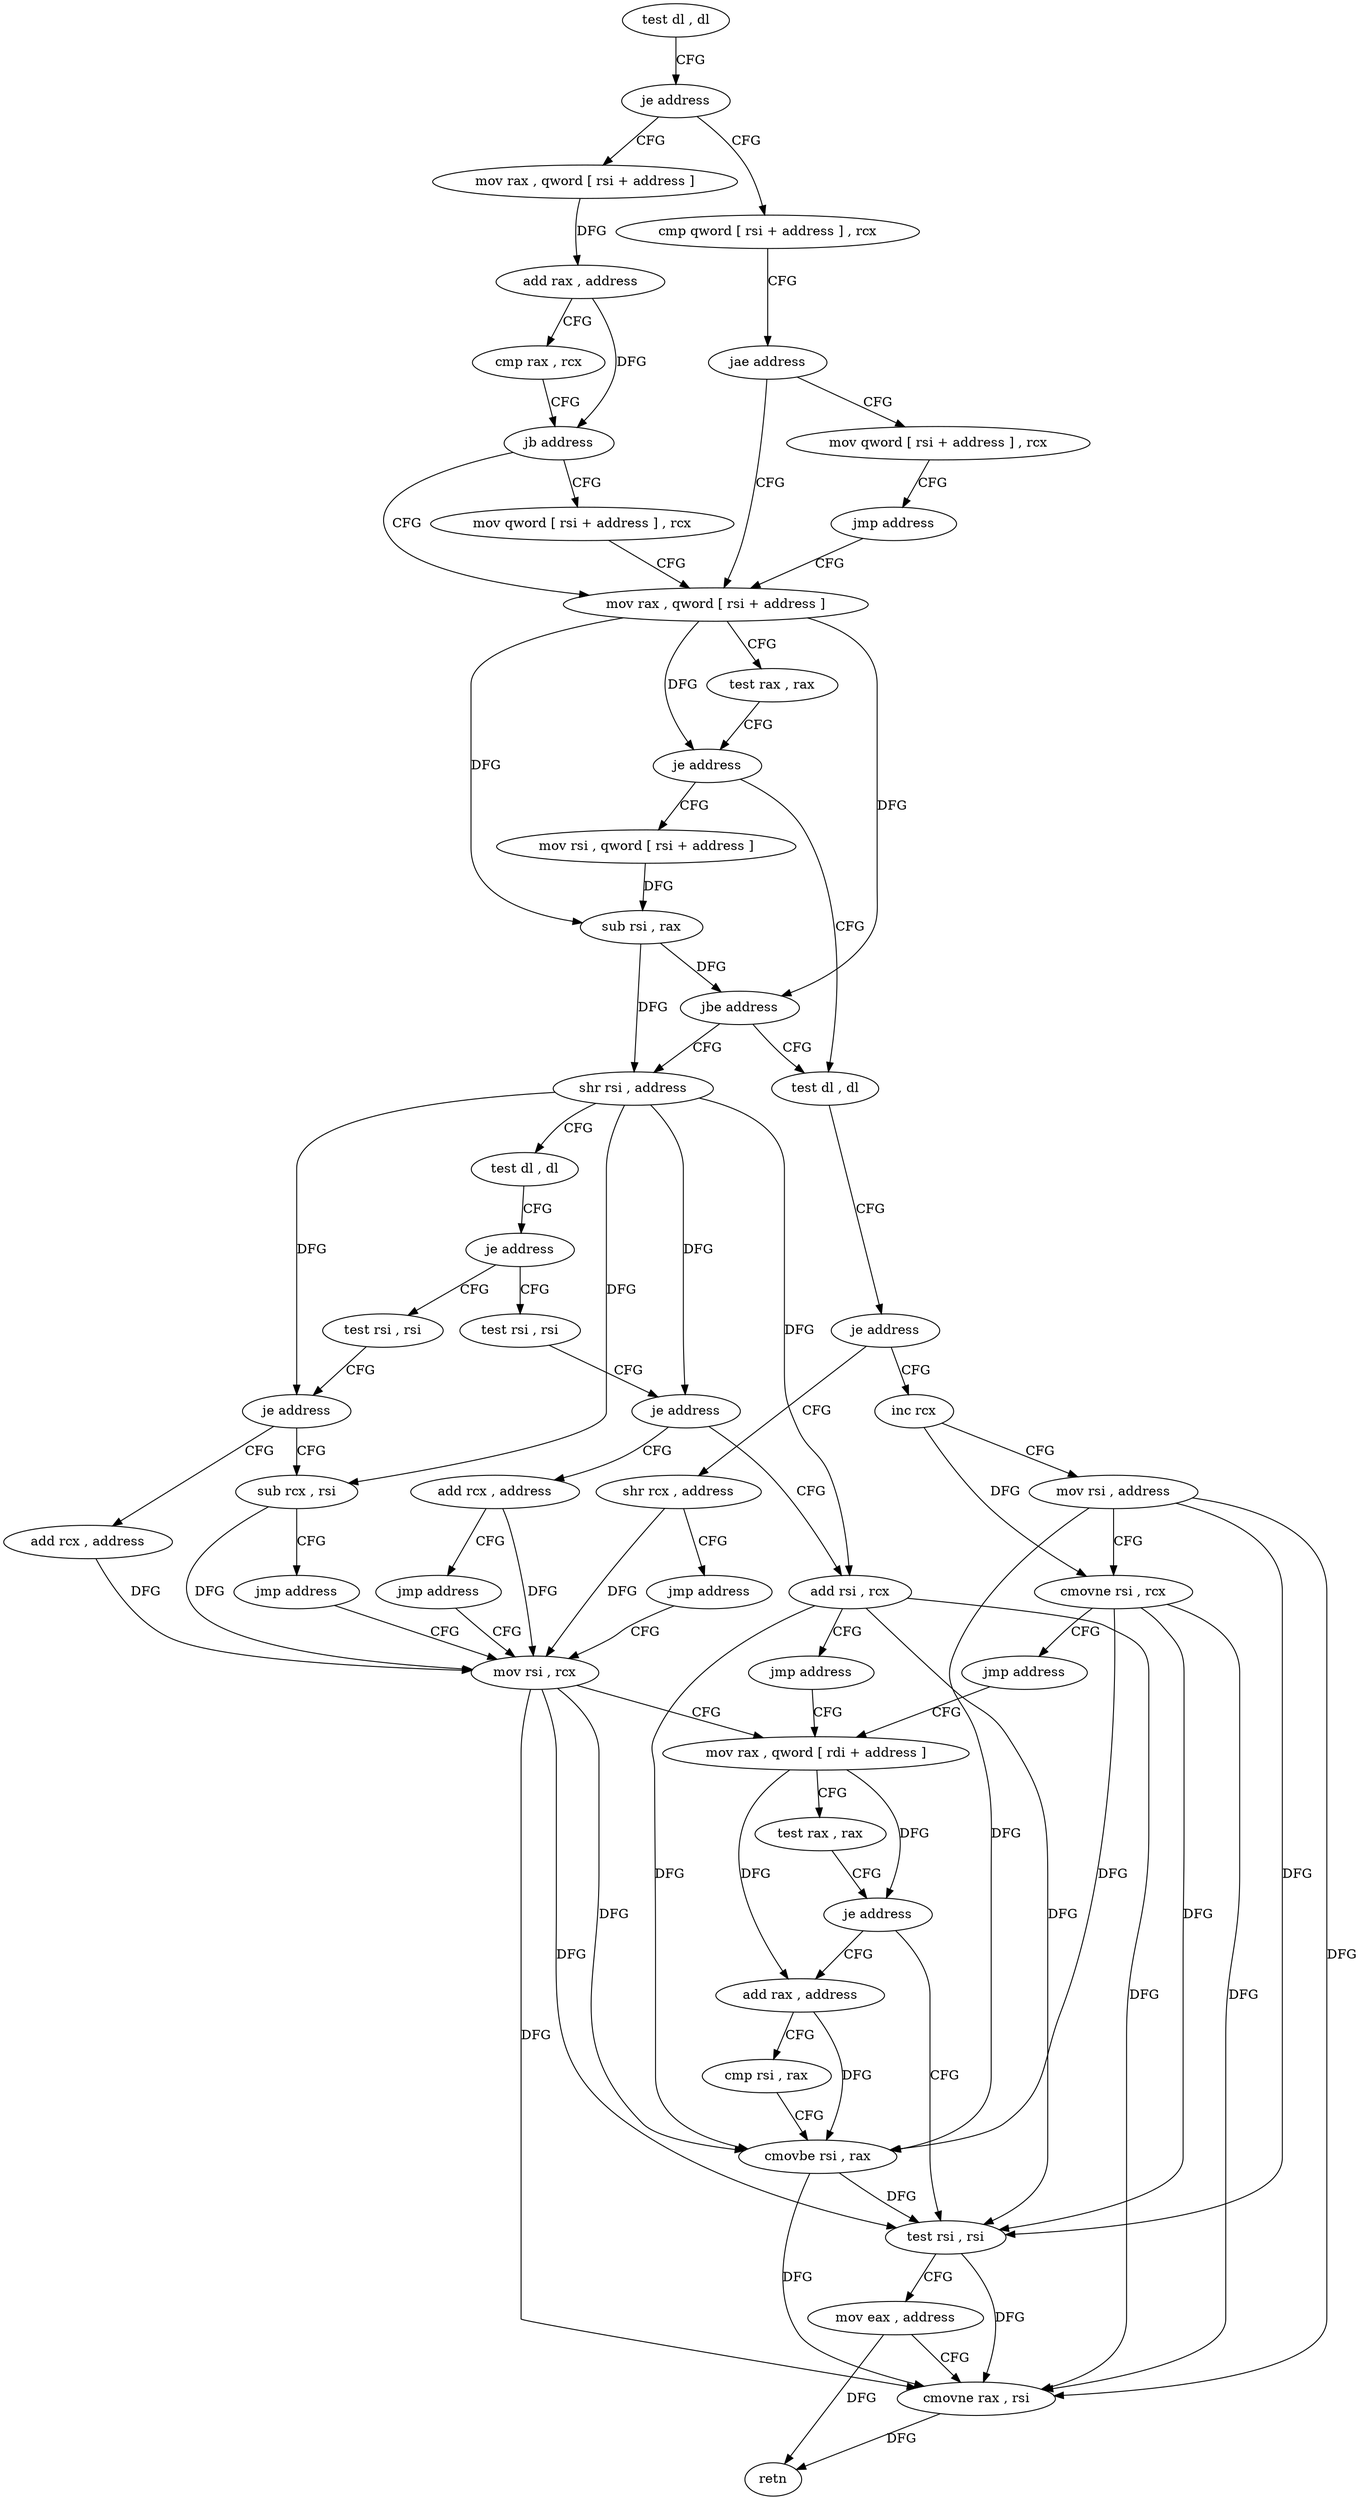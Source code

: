 digraph "func" {
"4252544" [label = "test dl , dl" ]
"4252546" [label = "je address" ]
"4252560" [label = "mov rax , qword [ rsi + address ]" ]
"4252548" [label = "cmp qword [ rsi + address ] , rcx" ]
"4252564" [label = "add rax , address" ]
"4252568" [label = "cmp rax , rcx" ]
"4252571" [label = "jb address" ]
"4252577" [label = "mov rax , qword [ rsi + address ]" ]
"4252573" [label = "mov qword [ rsi + address ] , rcx" ]
"4252552" [label = "jae address" ]
"4252554" [label = "mov qword [ rsi + address ] , rcx" ]
"4252581" [label = "test rax , rax" ]
"4252584" [label = "je address" ]
"4252612" [label = "test dl , dl" ]
"4252586" [label = "mov rsi , qword [ rsi + address ]" ]
"4252558" [label = "jmp address" ]
"4252614" [label = "je address" ]
"4252632" [label = "shr rcx , address" ]
"4252616" [label = "inc rcx" ]
"4252590" [label = "sub rsi , rax" ]
"4252593" [label = "jbe address" ]
"4252595" [label = "shr rsi , address" ]
"4252635" [label = "jmp address" ]
"4252657" [label = "mov rsi , rcx" ]
"4252619" [label = "mov rsi , address" ]
"4252626" [label = "cmovne rsi , rcx" ]
"4252630" [label = "jmp address" ]
"4252660" [label = "mov rax , qword [ rdi + address ]" ]
"4252598" [label = "test dl , dl" ]
"4252600" [label = "je address" ]
"4252637" [label = "test rsi , rsi" ]
"4252602" [label = "test rsi , rsi" ]
"4252664" [label = "test rax , rax" ]
"4252667" [label = "je address" ]
"4252680" [label = "test rsi , rsi" ]
"4252669" [label = "add rax , address" ]
"4252640" [label = "je address" ]
"4252653" [label = "add rcx , address" ]
"4252642" [label = "sub rcx , rsi" ]
"4252605" [label = "je address" ]
"4252647" [label = "add rcx , address" ]
"4252607" [label = "add rsi , rcx" ]
"4252683" [label = "mov eax , address" ]
"4252688" [label = "cmovne rax , rsi" ]
"4252692" [label = "retn" ]
"4252673" [label = "cmp rsi , rax" ]
"4252676" [label = "cmovbe rsi , rax" ]
"4252645" [label = "jmp address" ]
"4252651" [label = "jmp address" ]
"4252610" [label = "jmp address" ]
"4252544" -> "4252546" [ label = "CFG" ]
"4252546" -> "4252560" [ label = "CFG" ]
"4252546" -> "4252548" [ label = "CFG" ]
"4252560" -> "4252564" [ label = "DFG" ]
"4252548" -> "4252552" [ label = "CFG" ]
"4252564" -> "4252568" [ label = "CFG" ]
"4252564" -> "4252571" [ label = "DFG" ]
"4252568" -> "4252571" [ label = "CFG" ]
"4252571" -> "4252577" [ label = "CFG" ]
"4252571" -> "4252573" [ label = "CFG" ]
"4252577" -> "4252581" [ label = "CFG" ]
"4252577" -> "4252584" [ label = "DFG" ]
"4252577" -> "4252590" [ label = "DFG" ]
"4252577" -> "4252593" [ label = "DFG" ]
"4252573" -> "4252577" [ label = "CFG" ]
"4252552" -> "4252577" [ label = "CFG" ]
"4252552" -> "4252554" [ label = "CFG" ]
"4252554" -> "4252558" [ label = "CFG" ]
"4252581" -> "4252584" [ label = "CFG" ]
"4252584" -> "4252612" [ label = "CFG" ]
"4252584" -> "4252586" [ label = "CFG" ]
"4252612" -> "4252614" [ label = "CFG" ]
"4252586" -> "4252590" [ label = "DFG" ]
"4252558" -> "4252577" [ label = "CFG" ]
"4252614" -> "4252632" [ label = "CFG" ]
"4252614" -> "4252616" [ label = "CFG" ]
"4252632" -> "4252635" [ label = "CFG" ]
"4252632" -> "4252657" [ label = "DFG" ]
"4252616" -> "4252619" [ label = "CFG" ]
"4252616" -> "4252626" [ label = "DFG" ]
"4252590" -> "4252593" [ label = "DFG" ]
"4252590" -> "4252595" [ label = "DFG" ]
"4252593" -> "4252612" [ label = "CFG" ]
"4252593" -> "4252595" [ label = "CFG" ]
"4252595" -> "4252598" [ label = "CFG" ]
"4252595" -> "4252640" [ label = "DFG" ]
"4252595" -> "4252605" [ label = "DFG" ]
"4252595" -> "4252642" [ label = "DFG" ]
"4252595" -> "4252607" [ label = "DFG" ]
"4252635" -> "4252657" [ label = "CFG" ]
"4252657" -> "4252660" [ label = "CFG" ]
"4252657" -> "4252680" [ label = "DFG" ]
"4252657" -> "4252676" [ label = "DFG" ]
"4252657" -> "4252688" [ label = "DFG" ]
"4252619" -> "4252626" [ label = "CFG" ]
"4252619" -> "4252680" [ label = "DFG" ]
"4252619" -> "4252676" [ label = "DFG" ]
"4252619" -> "4252688" [ label = "DFG" ]
"4252626" -> "4252630" [ label = "CFG" ]
"4252626" -> "4252680" [ label = "DFG" ]
"4252626" -> "4252676" [ label = "DFG" ]
"4252626" -> "4252688" [ label = "DFG" ]
"4252630" -> "4252660" [ label = "CFG" ]
"4252660" -> "4252664" [ label = "CFG" ]
"4252660" -> "4252667" [ label = "DFG" ]
"4252660" -> "4252669" [ label = "DFG" ]
"4252598" -> "4252600" [ label = "CFG" ]
"4252600" -> "4252637" [ label = "CFG" ]
"4252600" -> "4252602" [ label = "CFG" ]
"4252637" -> "4252640" [ label = "CFG" ]
"4252602" -> "4252605" [ label = "CFG" ]
"4252664" -> "4252667" [ label = "CFG" ]
"4252667" -> "4252680" [ label = "CFG" ]
"4252667" -> "4252669" [ label = "CFG" ]
"4252680" -> "4252683" [ label = "CFG" ]
"4252680" -> "4252688" [ label = "DFG" ]
"4252669" -> "4252673" [ label = "CFG" ]
"4252669" -> "4252676" [ label = "DFG" ]
"4252640" -> "4252653" [ label = "CFG" ]
"4252640" -> "4252642" [ label = "CFG" ]
"4252653" -> "4252657" [ label = "DFG" ]
"4252642" -> "4252645" [ label = "CFG" ]
"4252642" -> "4252657" [ label = "DFG" ]
"4252605" -> "4252647" [ label = "CFG" ]
"4252605" -> "4252607" [ label = "CFG" ]
"4252647" -> "4252651" [ label = "CFG" ]
"4252647" -> "4252657" [ label = "DFG" ]
"4252607" -> "4252610" [ label = "CFG" ]
"4252607" -> "4252680" [ label = "DFG" ]
"4252607" -> "4252676" [ label = "DFG" ]
"4252607" -> "4252688" [ label = "DFG" ]
"4252683" -> "4252688" [ label = "CFG" ]
"4252683" -> "4252692" [ label = "DFG" ]
"4252688" -> "4252692" [ label = "DFG" ]
"4252673" -> "4252676" [ label = "CFG" ]
"4252676" -> "4252680" [ label = "DFG" ]
"4252676" -> "4252688" [ label = "DFG" ]
"4252645" -> "4252657" [ label = "CFG" ]
"4252651" -> "4252657" [ label = "CFG" ]
"4252610" -> "4252660" [ label = "CFG" ]
}
